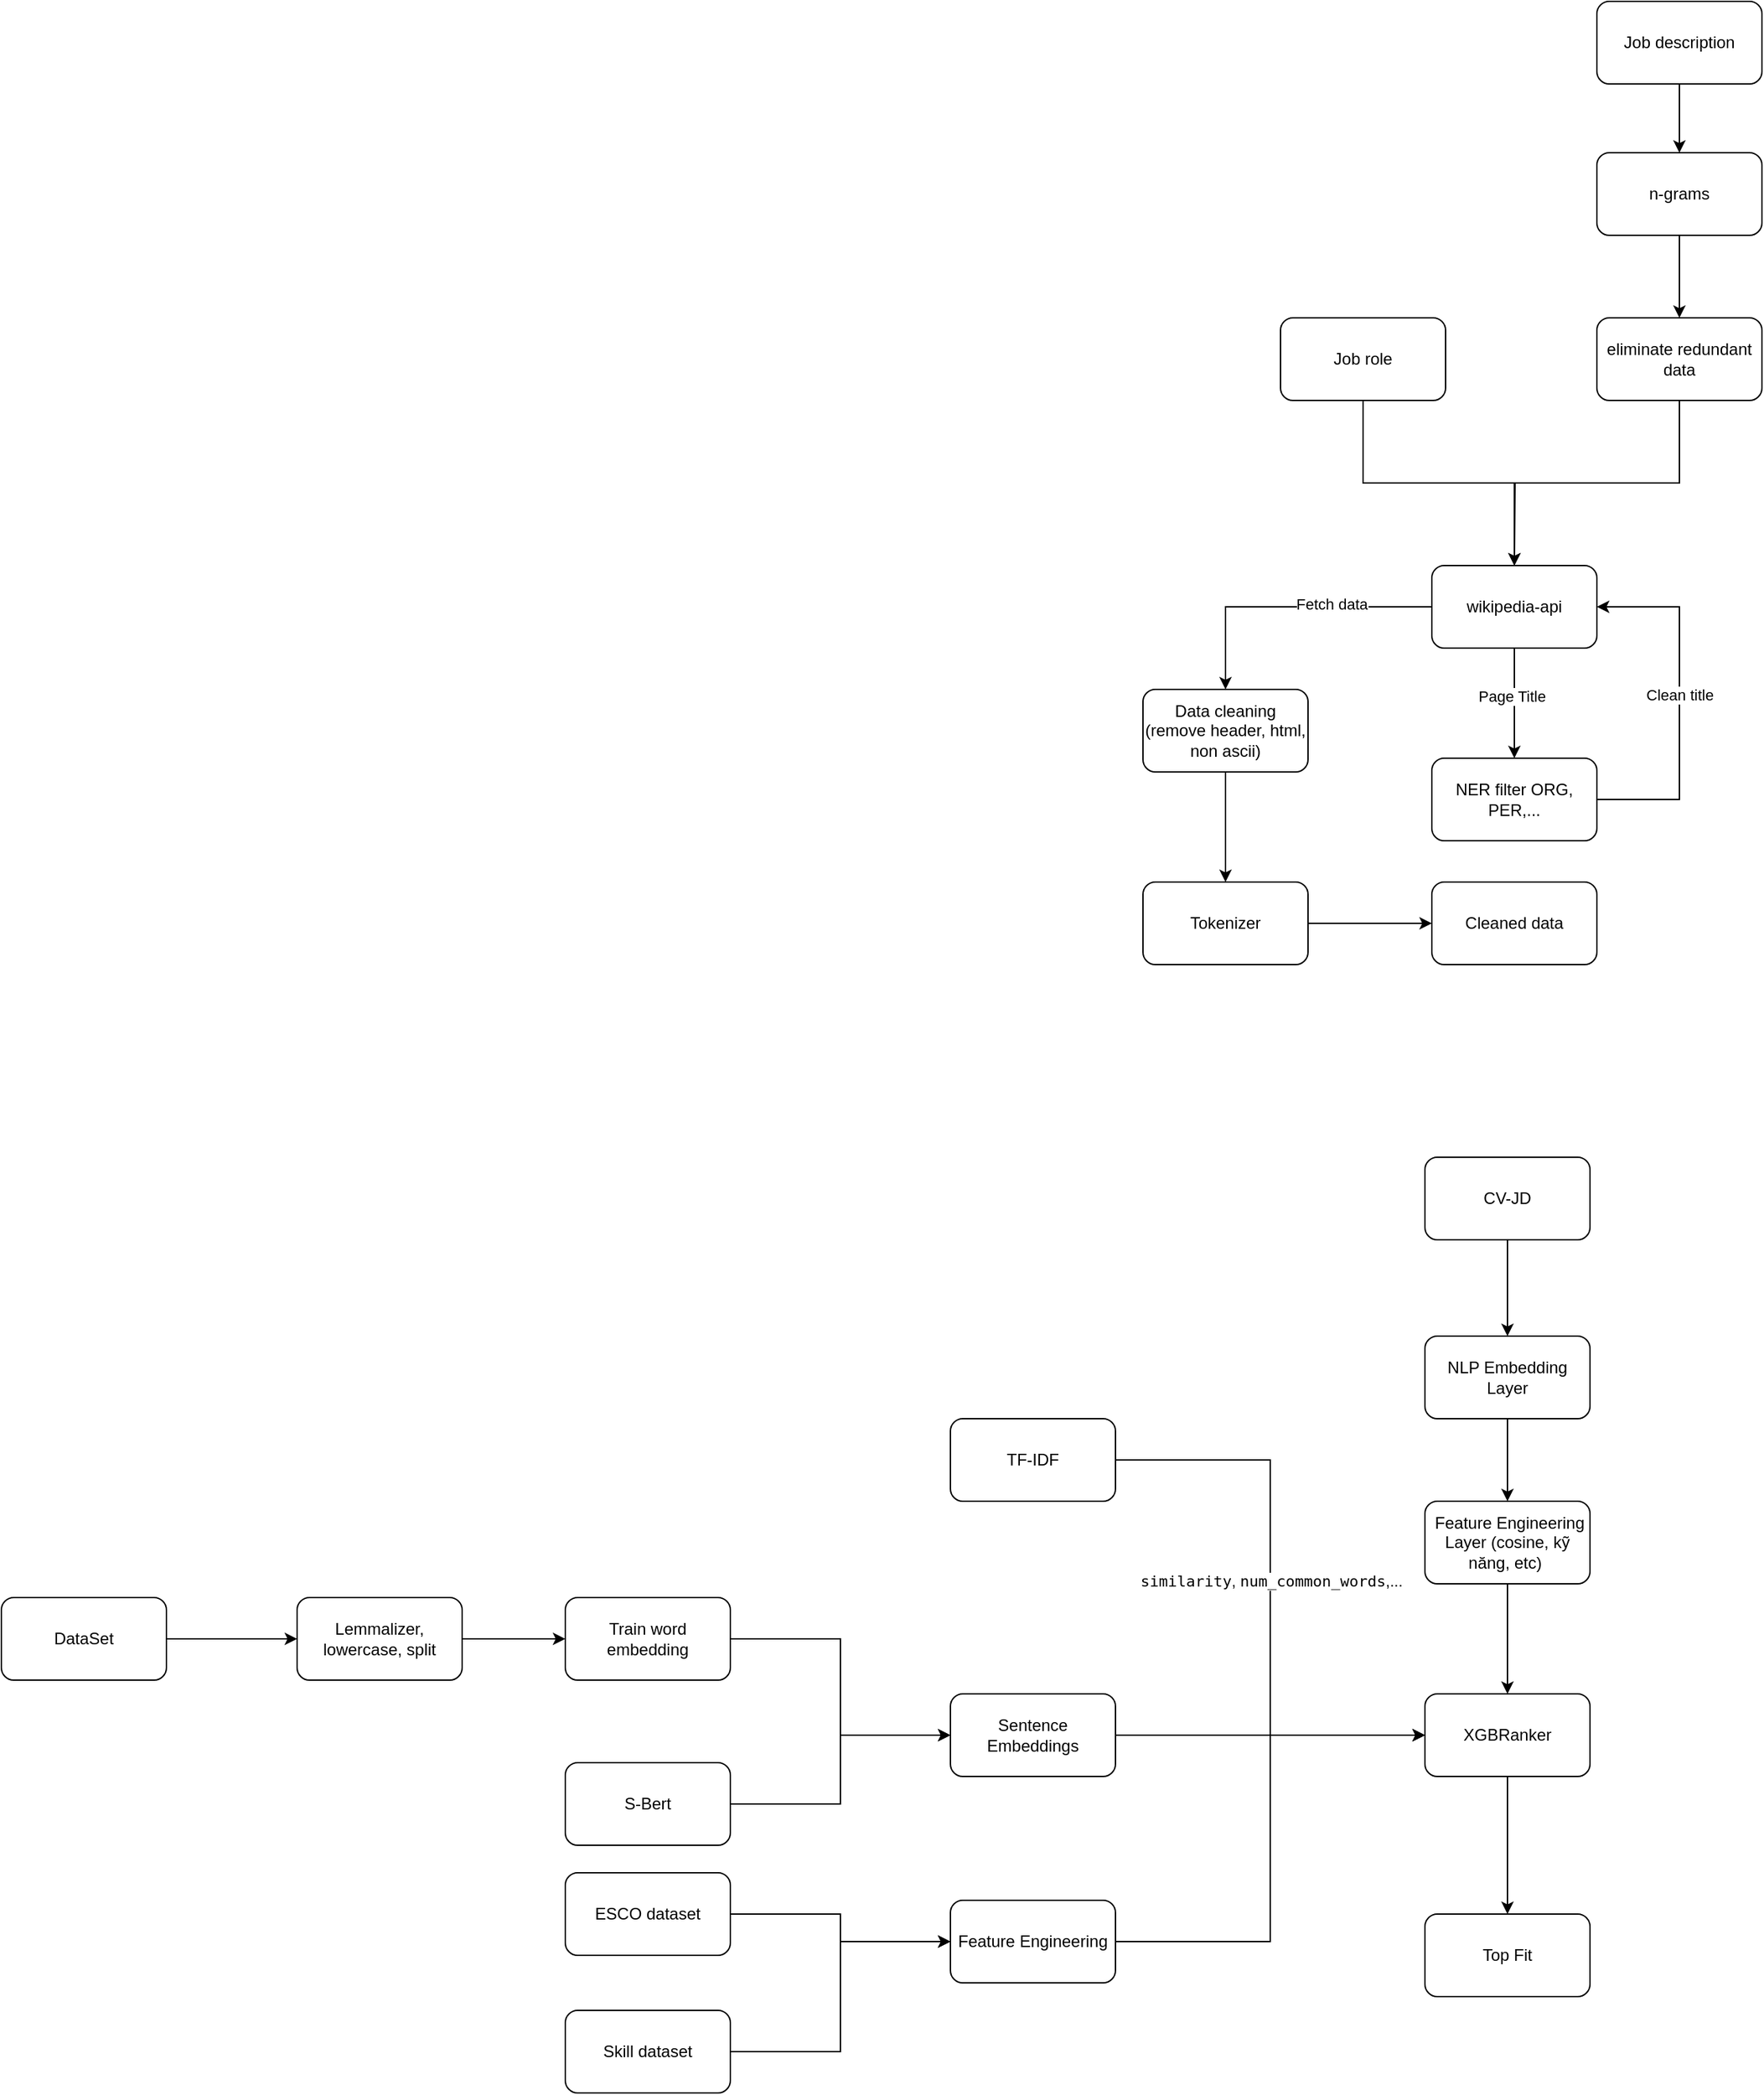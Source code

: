 <mxfile version="28.0.6">
  <diagram name="Page-1" id="HrJx2Uc1Py8f9Tz8ZBWw">
    <mxGraphModel dx="1833" dy="1680" grid="1" gridSize="10" guides="1" tooltips="1" connect="1" arrows="1" fold="1" page="1" pageScale="1" pageWidth="850" pageHeight="1100" math="0" shadow="0">
      <root>
        <mxCell id="0" />
        <mxCell id="1" parent="0" />
        <mxCell id="lkHUBi9ydSfwsnbdF9WK-3" style="edgeStyle=orthogonalEdgeStyle;rounded=0;orthogonalLoop=1;jettySize=auto;html=1;exitX=0.5;exitY=1;exitDx=0;exitDy=0;entryX=0.5;entryY=0;entryDx=0;entryDy=0;" parent="1" source="lkHUBi9ydSfwsnbdF9WK-1" target="lkHUBi9ydSfwsnbdF9WK-2" edge="1">
          <mxGeometry relative="1" as="geometry" />
        </mxCell>
        <mxCell id="lkHUBi9ydSfwsnbdF9WK-4" value="Page Title" style="edgeLabel;html=1;align=center;verticalAlign=middle;resizable=0;points=[];" parent="lkHUBi9ydSfwsnbdF9WK-3" vertex="1" connectable="0">
          <mxGeometry x="-0.143" y="-2" relative="1" as="geometry">
            <mxPoint as="offset" />
          </mxGeometry>
        </mxCell>
        <mxCell id="lkHUBi9ydSfwsnbdF9WK-8" style="edgeStyle=orthogonalEdgeStyle;rounded=0;orthogonalLoop=1;jettySize=auto;html=1;exitX=0;exitY=0.5;exitDx=0;exitDy=0;entryX=0.5;entryY=0;entryDx=0;entryDy=0;" parent="1" source="lkHUBi9ydSfwsnbdF9WK-1" target="lkHUBi9ydSfwsnbdF9WK-7" edge="1">
          <mxGeometry relative="1" as="geometry" />
        </mxCell>
        <mxCell id="lkHUBi9ydSfwsnbdF9WK-9" value="Fetch data" style="edgeLabel;html=1;align=center;verticalAlign=middle;resizable=0;points=[];" parent="lkHUBi9ydSfwsnbdF9WK-8" vertex="1" connectable="0">
          <mxGeometry x="-0.301" y="-2" relative="1" as="geometry">
            <mxPoint as="offset" />
          </mxGeometry>
        </mxCell>
        <mxCell id="lkHUBi9ydSfwsnbdF9WK-1" value="wikipedia-api" style="rounded=1;whiteSpace=wrap;html=1;" parent="1" vertex="1">
          <mxGeometry x="270" y="10" width="120" height="60" as="geometry" />
        </mxCell>
        <mxCell id="lkHUBi9ydSfwsnbdF9WK-6" style="edgeStyle=orthogonalEdgeStyle;rounded=0;orthogonalLoop=1;jettySize=auto;html=1;exitX=1;exitY=0.5;exitDx=0;exitDy=0;entryX=1;entryY=0.5;entryDx=0;entryDy=0;" parent="1" source="lkHUBi9ydSfwsnbdF9WK-2" target="lkHUBi9ydSfwsnbdF9WK-1" edge="1">
          <mxGeometry relative="1" as="geometry">
            <Array as="points">
              <mxPoint x="450" y="180" />
              <mxPoint x="450" y="40" />
            </Array>
          </mxGeometry>
        </mxCell>
        <mxCell id="lkHUBi9ydSfwsnbdF9WK-16" value="Clean title" style="edgeLabel;html=1;align=center;verticalAlign=middle;resizable=0;points=[];" parent="lkHUBi9ydSfwsnbdF9WK-6" vertex="1" connectable="0">
          <mxGeometry x="0.045" relative="1" as="geometry">
            <mxPoint as="offset" />
          </mxGeometry>
        </mxCell>
        <mxCell id="lkHUBi9ydSfwsnbdF9WK-2" value="NER filter ORG, PER,..." style="rounded=1;whiteSpace=wrap;html=1;" parent="1" vertex="1">
          <mxGeometry x="270" y="150" width="120" height="60" as="geometry" />
        </mxCell>
        <mxCell id="lkHUBi9ydSfwsnbdF9WK-15" style="edgeStyle=orthogonalEdgeStyle;rounded=0;orthogonalLoop=1;jettySize=auto;html=1;exitX=0.5;exitY=1;exitDx=0;exitDy=0;entryX=0.5;entryY=0;entryDx=0;entryDy=0;" parent="1" source="lkHUBi9ydSfwsnbdF9WK-7" target="lkHUBi9ydSfwsnbdF9WK-12" edge="1">
          <mxGeometry relative="1" as="geometry" />
        </mxCell>
        <mxCell id="lkHUBi9ydSfwsnbdF9WK-7" value="Data cleaning (remove header, html, non ascii)" style="rounded=1;whiteSpace=wrap;html=1;" parent="1" vertex="1">
          <mxGeometry x="60" y="100" width="120" height="60" as="geometry" />
        </mxCell>
        <mxCell id="z1g-to0Jhm5u873KXFVh-17" style="edgeStyle=orthogonalEdgeStyle;rounded=0;orthogonalLoop=1;jettySize=auto;html=1;exitX=1;exitY=0.5;exitDx=0;exitDy=0;entryX=0;entryY=0.5;entryDx=0;entryDy=0;" parent="1" source="lkHUBi9ydSfwsnbdF9WK-12" target="z1g-to0Jhm5u873KXFVh-16" edge="1">
          <mxGeometry relative="1" as="geometry" />
        </mxCell>
        <mxCell id="lkHUBi9ydSfwsnbdF9WK-12" value="Tokenizer" style="rounded=1;whiteSpace=wrap;html=1;" parent="1" vertex="1">
          <mxGeometry x="60" y="240" width="120" height="60" as="geometry" />
        </mxCell>
        <mxCell id="lkHUBi9ydSfwsnbdF9WK-14" style="edgeStyle=orthogonalEdgeStyle;rounded=0;orthogonalLoop=1;jettySize=auto;html=1;exitX=0.5;exitY=1;exitDx=0;exitDy=0;entryX=0.5;entryY=0;entryDx=0;entryDy=0;" parent="1" source="lkHUBi9ydSfwsnbdF9WK-13" target="lkHUBi9ydSfwsnbdF9WK-1" edge="1">
          <mxGeometry relative="1" as="geometry" />
        </mxCell>
        <mxCell id="lkHUBi9ydSfwsnbdF9WK-13" value="Job role" style="rounded=1;whiteSpace=wrap;html=1;" parent="1" vertex="1">
          <mxGeometry x="160" y="-170" width="120" height="60" as="geometry" />
        </mxCell>
        <mxCell id="z1g-to0Jhm5u873KXFVh-28" style="edgeStyle=orthogonalEdgeStyle;rounded=0;orthogonalLoop=1;jettySize=auto;html=1;exitX=0.5;exitY=1;exitDx=0;exitDy=0;entryX=0.5;entryY=0;entryDx=0;entryDy=0;" parent="1" source="z1g-to0Jhm5u873KXFVh-1" target="z1g-to0Jhm5u873KXFVh-27" edge="1">
          <mxGeometry relative="1" as="geometry" />
        </mxCell>
        <mxCell id="z1g-to0Jhm5u873KXFVh-1" value="XGBRanker" style="rounded=1;whiteSpace=wrap;html=1;" parent="1" vertex="1">
          <mxGeometry x="265" y="830" width="120" height="60" as="geometry" />
        </mxCell>
        <mxCell id="z1g-to0Jhm5u873KXFVh-29" style="edgeStyle=orthogonalEdgeStyle;rounded=0;orthogonalLoop=1;jettySize=auto;html=1;exitX=1;exitY=0.5;exitDx=0;exitDy=0;entryX=0;entryY=0.5;entryDx=0;entryDy=0;" parent="1" source="z1g-to0Jhm5u873KXFVh-2" target="z1g-to0Jhm5u873KXFVh-1" edge="1">
          <mxGeometry relative="1" as="geometry" />
        </mxCell>
        <mxCell id="z1g-to0Jhm5u873KXFVh-30" value="&lt;code data-end=&quot;1006&quot; data-start=&quot;994&quot;&gt;similarity&lt;/code&gt;, &lt;code data-end=&quot;1026&quot; data-start=&quot;1008&quot;&gt;num_common_words&lt;/code&gt;,..." style="edgeLabel;html=1;align=center;verticalAlign=middle;resizable=0;points=[];" parent="z1g-to0Jhm5u873KXFVh-29" vertex="1" connectable="0">
          <mxGeometry x="-0.059" relative="1" as="geometry">
            <mxPoint as="offset" />
          </mxGeometry>
        </mxCell>
        <mxCell id="z1g-to0Jhm5u873KXFVh-2" value="TF-IDF" style="rounded=1;whiteSpace=wrap;html=1;" parent="1" vertex="1">
          <mxGeometry x="-80" y="630" width="120" height="60" as="geometry" />
        </mxCell>
        <mxCell id="z1g-to0Jhm5u873KXFVh-7" style="edgeStyle=orthogonalEdgeStyle;rounded=0;orthogonalLoop=1;jettySize=auto;html=1;exitX=1;exitY=0.5;exitDx=0;exitDy=0;" parent="1" source="z1g-to0Jhm5u873KXFVh-4" target="z1g-to0Jhm5u873KXFVh-1" edge="1">
          <mxGeometry relative="1" as="geometry" />
        </mxCell>
        <mxCell id="z1g-to0Jhm5u873KXFVh-4" value="Sentence Embeddings" style="rounded=1;whiteSpace=wrap;html=1;" parent="1" vertex="1">
          <mxGeometry x="-80" y="830" width="120" height="60" as="geometry" />
        </mxCell>
        <mxCell id="z1g-to0Jhm5u873KXFVh-6" style="edgeStyle=orthogonalEdgeStyle;rounded=0;orthogonalLoop=1;jettySize=auto;html=1;exitX=1;exitY=0.5;exitDx=0;exitDy=0;entryX=0;entryY=0.5;entryDx=0;entryDy=0;" parent="1" source="z1g-to0Jhm5u873KXFVh-5" target="z1g-to0Jhm5u873KXFVh-1" edge="1">
          <mxGeometry relative="1" as="geometry" />
        </mxCell>
        <mxCell id="z1g-to0Jhm5u873KXFVh-5" value="Feature Engineering" style="rounded=1;whiteSpace=wrap;html=1;" parent="1" vertex="1">
          <mxGeometry x="-80" y="980" width="120" height="60" as="geometry" />
        </mxCell>
        <mxCell id="z1g-to0Jhm5u873KXFVh-10" style="edgeStyle=orthogonalEdgeStyle;rounded=0;orthogonalLoop=1;jettySize=auto;html=1;exitX=1;exitY=0.5;exitDx=0;exitDy=0;entryX=0;entryY=0.5;entryDx=0;entryDy=0;" parent="1" source="z1g-to0Jhm5u873KXFVh-8" target="z1g-to0Jhm5u873KXFVh-9" edge="1">
          <mxGeometry relative="1" as="geometry" />
        </mxCell>
        <mxCell id="z1g-to0Jhm5u873KXFVh-8" value="DataSet" style="rounded=1;whiteSpace=wrap;html=1;" parent="1" vertex="1">
          <mxGeometry x="-770" y="760" width="120" height="60" as="geometry" />
        </mxCell>
        <mxCell id="z1g-to0Jhm5u873KXFVh-12" style="edgeStyle=orthogonalEdgeStyle;rounded=0;orthogonalLoop=1;jettySize=auto;html=1;exitX=1;exitY=0.5;exitDx=0;exitDy=0;entryX=0;entryY=0.5;entryDx=0;entryDy=0;" parent="1" source="z1g-to0Jhm5u873KXFVh-9" target="z1g-to0Jhm5u873KXFVh-11" edge="1">
          <mxGeometry relative="1" as="geometry" />
        </mxCell>
        <mxCell id="z1g-to0Jhm5u873KXFVh-9" value="Lemmalizer, lowercase, split" style="rounded=1;whiteSpace=wrap;html=1;" parent="1" vertex="1">
          <mxGeometry x="-555" y="760" width="120" height="60" as="geometry" />
        </mxCell>
        <mxCell id="z1g-to0Jhm5u873KXFVh-13" style="edgeStyle=orthogonalEdgeStyle;rounded=0;orthogonalLoop=1;jettySize=auto;html=1;exitX=1;exitY=0.5;exitDx=0;exitDy=0;entryX=0;entryY=0.5;entryDx=0;entryDy=0;" parent="1" source="z1g-to0Jhm5u873KXFVh-11" target="z1g-to0Jhm5u873KXFVh-4" edge="1">
          <mxGeometry relative="1" as="geometry" />
        </mxCell>
        <mxCell id="z1g-to0Jhm5u873KXFVh-11" value="Train word embedding" style="rounded=1;whiteSpace=wrap;html=1;" parent="1" vertex="1">
          <mxGeometry x="-360" y="760" width="120" height="60" as="geometry" />
        </mxCell>
        <mxCell id="z1g-to0Jhm5u873KXFVh-15" style="edgeStyle=orthogonalEdgeStyle;rounded=0;orthogonalLoop=1;jettySize=auto;html=1;exitX=1;exitY=0.5;exitDx=0;exitDy=0;entryX=0;entryY=0.5;entryDx=0;entryDy=0;" parent="1" source="z1g-to0Jhm5u873KXFVh-14" target="z1g-to0Jhm5u873KXFVh-4" edge="1">
          <mxGeometry relative="1" as="geometry" />
        </mxCell>
        <mxCell id="z1g-to0Jhm5u873KXFVh-14" value="S-Bert" style="rounded=1;whiteSpace=wrap;html=1;" parent="1" vertex="1">
          <mxGeometry x="-360" y="880" width="120" height="60" as="geometry" />
        </mxCell>
        <mxCell id="z1g-to0Jhm5u873KXFVh-16" value="Cleaned data" style="rounded=1;whiteSpace=wrap;html=1;" parent="1" vertex="1">
          <mxGeometry x="270" y="240" width="120" height="60" as="geometry" />
        </mxCell>
        <mxCell id="z1g-to0Jhm5u873KXFVh-21" style="edgeStyle=orthogonalEdgeStyle;rounded=0;orthogonalLoop=1;jettySize=auto;html=1;exitX=0.5;exitY=1;exitDx=0;exitDy=0;entryX=0.5;entryY=0;entryDx=0;entryDy=0;" parent="1" source="z1g-to0Jhm5u873KXFVh-18" target="z1g-to0Jhm5u873KXFVh-20" edge="1">
          <mxGeometry relative="1" as="geometry" />
        </mxCell>
        <mxCell id="z1g-to0Jhm5u873KXFVh-18" value="Job description" style="rounded=1;whiteSpace=wrap;html=1;" parent="1" vertex="1">
          <mxGeometry x="390" y="-400" width="120" height="60" as="geometry" />
        </mxCell>
        <mxCell id="z1g-to0Jhm5u873KXFVh-23" style="edgeStyle=orthogonalEdgeStyle;rounded=0;orthogonalLoop=1;jettySize=auto;html=1;exitX=0.5;exitY=1;exitDx=0;exitDy=0;" parent="1" source="z1g-to0Jhm5u873KXFVh-20" target="z1g-to0Jhm5u873KXFVh-22" edge="1">
          <mxGeometry relative="1" as="geometry" />
        </mxCell>
        <mxCell id="z1g-to0Jhm5u873KXFVh-20" value="n-grams" style="rounded=1;whiteSpace=wrap;html=1;" parent="1" vertex="1">
          <mxGeometry x="390" y="-290" width="120" height="60" as="geometry" />
        </mxCell>
        <mxCell id="z1g-to0Jhm5u873KXFVh-24" style="edgeStyle=orthogonalEdgeStyle;rounded=0;orthogonalLoop=1;jettySize=auto;html=1;exitX=0.5;exitY=1;exitDx=0;exitDy=0;" parent="1" source="z1g-to0Jhm5u873KXFVh-22" edge="1">
          <mxGeometry relative="1" as="geometry">
            <mxPoint x="330" y="10" as="targetPoint" />
          </mxGeometry>
        </mxCell>
        <mxCell id="z1g-to0Jhm5u873KXFVh-22" value="eliminate redundant data" style="rounded=1;whiteSpace=wrap;html=1;" parent="1" vertex="1">
          <mxGeometry x="390" y="-170" width="120" height="60" as="geometry" />
        </mxCell>
        <mxCell id="z1g-to0Jhm5u873KXFVh-34" style="edgeStyle=orthogonalEdgeStyle;rounded=0;orthogonalLoop=1;jettySize=auto;html=1;exitX=0.5;exitY=1;exitDx=0;exitDy=0;entryX=0.5;entryY=0;entryDx=0;entryDy=0;" parent="1" source="z1g-to0Jhm5u873KXFVh-25" target="z1g-to0Jhm5u873KXFVh-31" edge="1">
          <mxGeometry relative="1" as="geometry" />
        </mxCell>
        <mxCell id="z1g-to0Jhm5u873KXFVh-25" value="CV-JD" style="rounded=1;whiteSpace=wrap;html=1;" parent="1" vertex="1">
          <mxGeometry x="265" y="440" width="120" height="60" as="geometry" />
        </mxCell>
        <mxCell id="z1g-to0Jhm5u873KXFVh-27" value="Top Fit" style="rounded=1;whiteSpace=wrap;html=1;" parent="1" vertex="1">
          <mxGeometry x="265" y="990" width="120" height="60" as="geometry" />
        </mxCell>
        <mxCell id="z1g-to0Jhm5u873KXFVh-35" style="edgeStyle=orthogonalEdgeStyle;rounded=0;orthogonalLoop=1;jettySize=auto;html=1;exitX=0.5;exitY=1;exitDx=0;exitDy=0;entryX=0.5;entryY=0;entryDx=0;entryDy=0;" parent="1" source="z1g-to0Jhm5u873KXFVh-31" target="z1g-to0Jhm5u873KXFVh-32" edge="1">
          <mxGeometry relative="1" as="geometry" />
        </mxCell>
        <mxCell id="z1g-to0Jhm5u873KXFVh-31" value="NLP Embedding Layer" style="rounded=1;whiteSpace=wrap;html=1;" parent="1" vertex="1">
          <mxGeometry x="265" y="570" width="120" height="60" as="geometry" />
        </mxCell>
        <mxCell id="z1g-to0Jhm5u873KXFVh-36" style="edgeStyle=orthogonalEdgeStyle;rounded=0;orthogonalLoop=1;jettySize=auto;html=1;exitX=0.5;exitY=1;exitDx=0;exitDy=0;entryX=0.5;entryY=0;entryDx=0;entryDy=0;" parent="1" source="z1g-to0Jhm5u873KXFVh-32" target="z1g-to0Jhm5u873KXFVh-1" edge="1">
          <mxGeometry relative="1" as="geometry" />
        </mxCell>
        <mxCell id="z1g-to0Jhm5u873KXFVh-32" value="&amp;nbsp;Feature Engineering Layer (cosine, kỹ năng, etc)&amp;nbsp;" style="rounded=1;whiteSpace=wrap;html=1;" parent="1" vertex="1">
          <mxGeometry x="265" y="690" width="120" height="60" as="geometry" />
        </mxCell>
        <mxCell id="0E7ccboekJZ89U0tzrHS-3" style="edgeStyle=orthogonalEdgeStyle;rounded=0;orthogonalLoop=1;jettySize=auto;html=1;exitX=1;exitY=0.5;exitDx=0;exitDy=0;entryX=0;entryY=0.5;entryDx=0;entryDy=0;" edge="1" parent="1" source="0E7ccboekJZ89U0tzrHS-1" target="z1g-to0Jhm5u873KXFVh-5">
          <mxGeometry relative="1" as="geometry" />
        </mxCell>
        <mxCell id="0E7ccboekJZ89U0tzrHS-1" value="ESCO dataset" style="rounded=1;whiteSpace=wrap;html=1;" vertex="1" parent="1">
          <mxGeometry x="-360" y="960" width="120" height="60" as="geometry" />
        </mxCell>
        <mxCell id="0E7ccboekJZ89U0tzrHS-4" style="edgeStyle=orthogonalEdgeStyle;rounded=0;orthogonalLoop=1;jettySize=auto;html=1;exitX=1;exitY=0.5;exitDx=0;exitDy=0;entryX=0;entryY=0.5;entryDx=0;entryDy=0;" edge="1" parent="1" source="0E7ccboekJZ89U0tzrHS-2" target="z1g-to0Jhm5u873KXFVh-5">
          <mxGeometry relative="1" as="geometry" />
        </mxCell>
        <mxCell id="0E7ccboekJZ89U0tzrHS-2" value="Skill dataset" style="rounded=1;whiteSpace=wrap;html=1;" vertex="1" parent="1">
          <mxGeometry x="-360" y="1060" width="120" height="60" as="geometry" />
        </mxCell>
      </root>
    </mxGraphModel>
  </diagram>
</mxfile>
